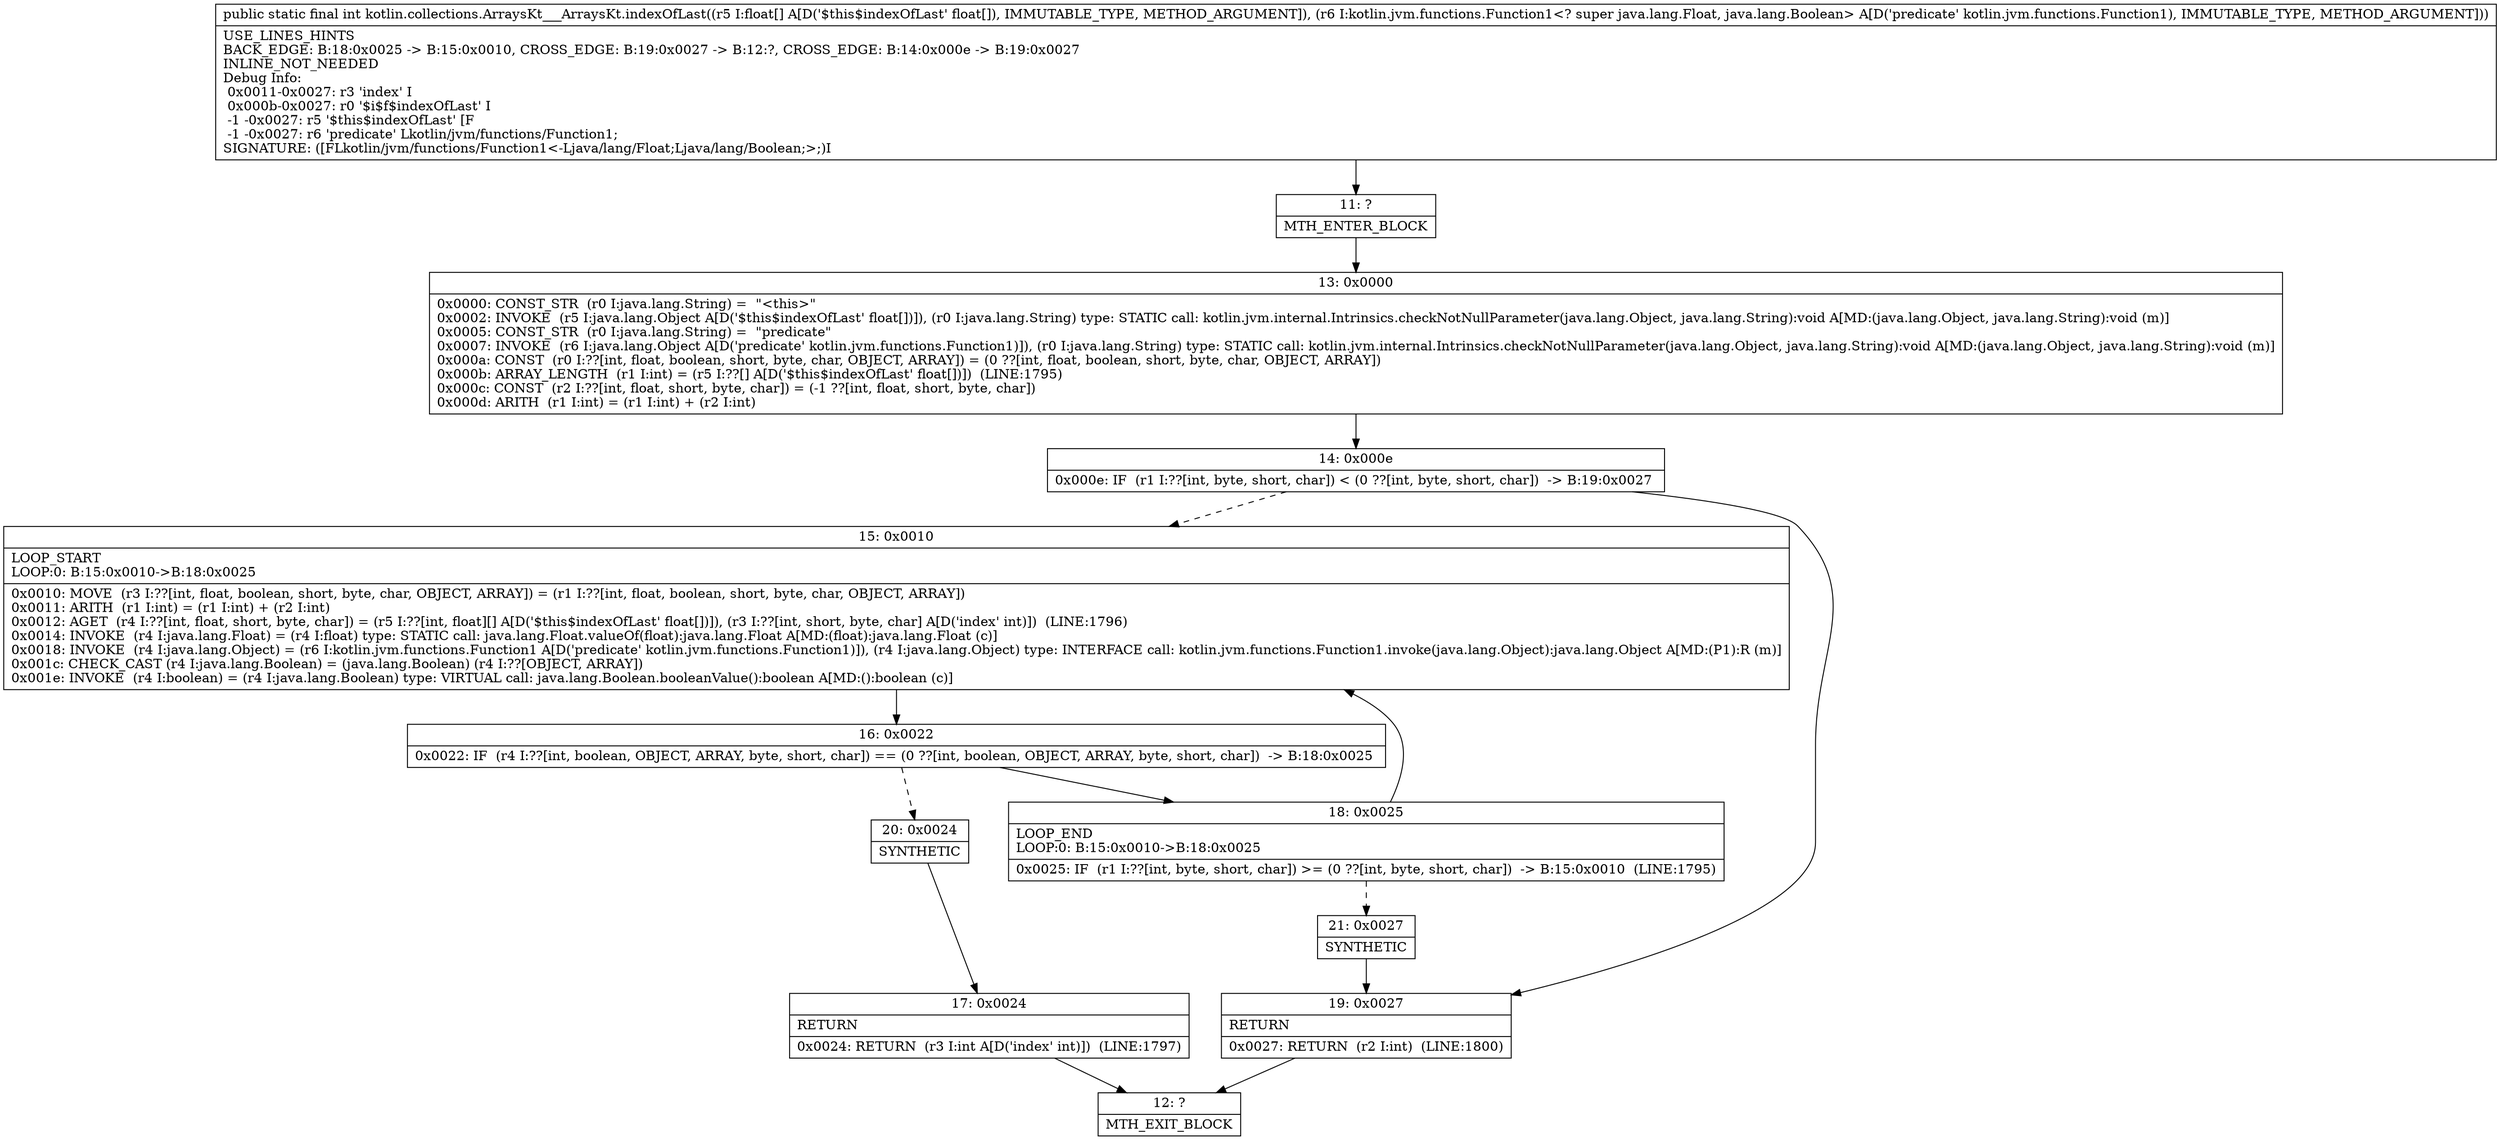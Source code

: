 digraph "CFG forkotlin.collections.ArraysKt___ArraysKt.indexOfLast([FLkotlin\/jvm\/functions\/Function1;)I" {
Node_11 [shape=record,label="{11\:\ ?|MTH_ENTER_BLOCK\l}"];
Node_13 [shape=record,label="{13\:\ 0x0000|0x0000: CONST_STR  (r0 I:java.lang.String) =  \"\<this\>\" \l0x0002: INVOKE  (r5 I:java.lang.Object A[D('$this$indexOfLast' float[])]), (r0 I:java.lang.String) type: STATIC call: kotlin.jvm.internal.Intrinsics.checkNotNullParameter(java.lang.Object, java.lang.String):void A[MD:(java.lang.Object, java.lang.String):void (m)]\l0x0005: CONST_STR  (r0 I:java.lang.String) =  \"predicate\" \l0x0007: INVOKE  (r6 I:java.lang.Object A[D('predicate' kotlin.jvm.functions.Function1)]), (r0 I:java.lang.String) type: STATIC call: kotlin.jvm.internal.Intrinsics.checkNotNullParameter(java.lang.Object, java.lang.String):void A[MD:(java.lang.Object, java.lang.String):void (m)]\l0x000a: CONST  (r0 I:??[int, float, boolean, short, byte, char, OBJECT, ARRAY]) = (0 ??[int, float, boolean, short, byte, char, OBJECT, ARRAY]) \l0x000b: ARRAY_LENGTH  (r1 I:int) = (r5 I:??[] A[D('$this$indexOfLast' float[])])  (LINE:1795)\l0x000c: CONST  (r2 I:??[int, float, short, byte, char]) = (\-1 ??[int, float, short, byte, char]) \l0x000d: ARITH  (r1 I:int) = (r1 I:int) + (r2 I:int) \l}"];
Node_14 [shape=record,label="{14\:\ 0x000e|0x000e: IF  (r1 I:??[int, byte, short, char]) \< (0 ??[int, byte, short, char])  \-\> B:19:0x0027 \l}"];
Node_15 [shape=record,label="{15\:\ 0x0010|LOOP_START\lLOOP:0: B:15:0x0010\-\>B:18:0x0025\l|0x0010: MOVE  (r3 I:??[int, float, boolean, short, byte, char, OBJECT, ARRAY]) = (r1 I:??[int, float, boolean, short, byte, char, OBJECT, ARRAY]) \l0x0011: ARITH  (r1 I:int) = (r1 I:int) + (r2 I:int) \l0x0012: AGET  (r4 I:??[int, float, short, byte, char]) = (r5 I:??[int, float][] A[D('$this$indexOfLast' float[])]), (r3 I:??[int, short, byte, char] A[D('index' int)])  (LINE:1796)\l0x0014: INVOKE  (r4 I:java.lang.Float) = (r4 I:float) type: STATIC call: java.lang.Float.valueOf(float):java.lang.Float A[MD:(float):java.lang.Float (c)]\l0x0018: INVOKE  (r4 I:java.lang.Object) = (r6 I:kotlin.jvm.functions.Function1 A[D('predicate' kotlin.jvm.functions.Function1)]), (r4 I:java.lang.Object) type: INTERFACE call: kotlin.jvm.functions.Function1.invoke(java.lang.Object):java.lang.Object A[MD:(P1):R (m)]\l0x001c: CHECK_CAST (r4 I:java.lang.Boolean) = (java.lang.Boolean) (r4 I:??[OBJECT, ARRAY]) \l0x001e: INVOKE  (r4 I:boolean) = (r4 I:java.lang.Boolean) type: VIRTUAL call: java.lang.Boolean.booleanValue():boolean A[MD:():boolean (c)]\l}"];
Node_16 [shape=record,label="{16\:\ 0x0022|0x0022: IF  (r4 I:??[int, boolean, OBJECT, ARRAY, byte, short, char]) == (0 ??[int, boolean, OBJECT, ARRAY, byte, short, char])  \-\> B:18:0x0025 \l}"];
Node_18 [shape=record,label="{18\:\ 0x0025|LOOP_END\lLOOP:0: B:15:0x0010\-\>B:18:0x0025\l|0x0025: IF  (r1 I:??[int, byte, short, char]) \>= (0 ??[int, byte, short, char])  \-\> B:15:0x0010  (LINE:1795)\l}"];
Node_21 [shape=record,label="{21\:\ 0x0027|SYNTHETIC\l}"];
Node_20 [shape=record,label="{20\:\ 0x0024|SYNTHETIC\l}"];
Node_17 [shape=record,label="{17\:\ 0x0024|RETURN\l|0x0024: RETURN  (r3 I:int A[D('index' int)])  (LINE:1797)\l}"];
Node_12 [shape=record,label="{12\:\ ?|MTH_EXIT_BLOCK\l}"];
Node_19 [shape=record,label="{19\:\ 0x0027|RETURN\l|0x0027: RETURN  (r2 I:int)  (LINE:1800)\l}"];
MethodNode[shape=record,label="{public static final int kotlin.collections.ArraysKt___ArraysKt.indexOfLast((r5 I:float[] A[D('$this$indexOfLast' float[]), IMMUTABLE_TYPE, METHOD_ARGUMENT]), (r6 I:kotlin.jvm.functions.Function1\<? super java.lang.Float, java.lang.Boolean\> A[D('predicate' kotlin.jvm.functions.Function1), IMMUTABLE_TYPE, METHOD_ARGUMENT]))  | USE_LINES_HINTS\lBACK_EDGE: B:18:0x0025 \-\> B:15:0x0010, CROSS_EDGE: B:19:0x0027 \-\> B:12:?, CROSS_EDGE: B:14:0x000e \-\> B:19:0x0027\lINLINE_NOT_NEEDED\lDebug Info:\l  0x0011\-0x0027: r3 'index' I\l  0x000b\-0x0027: r0 '$i$f$indexOfLast' I\l  \-1 \-0x0027: r5 '$this$indexOfLast' [F\l  \-1 \-0x0027: r6 'predicate' Lkotlin\/jvm\/functions\/Function1;\lSIGNATURE: ([FLkotlin\/jvm\/functions\/Function1\<\-Ljava\/lang\/Float;Ljava\/lang\/Boolean;\>;)I\l}"];
MethodNode -> Node_11;Node_11 -> Node_13;
Node_13 -> Node_14;
Node_14 -> Node_15[style=dashed];
Node_14 -> Node_19;
Node_15 -> Node_16;
Node_16 -> Node_18;
Node_16 -> Node_20[style=dashed];
Node_18 -> Node_15;
Node_18 -> Node_21[style=dashed];
Node_21 -> Node_19;
Node_20 -> Node_17;
Node_17 -> Node_12;
Node_19 -> Node_12;
}

